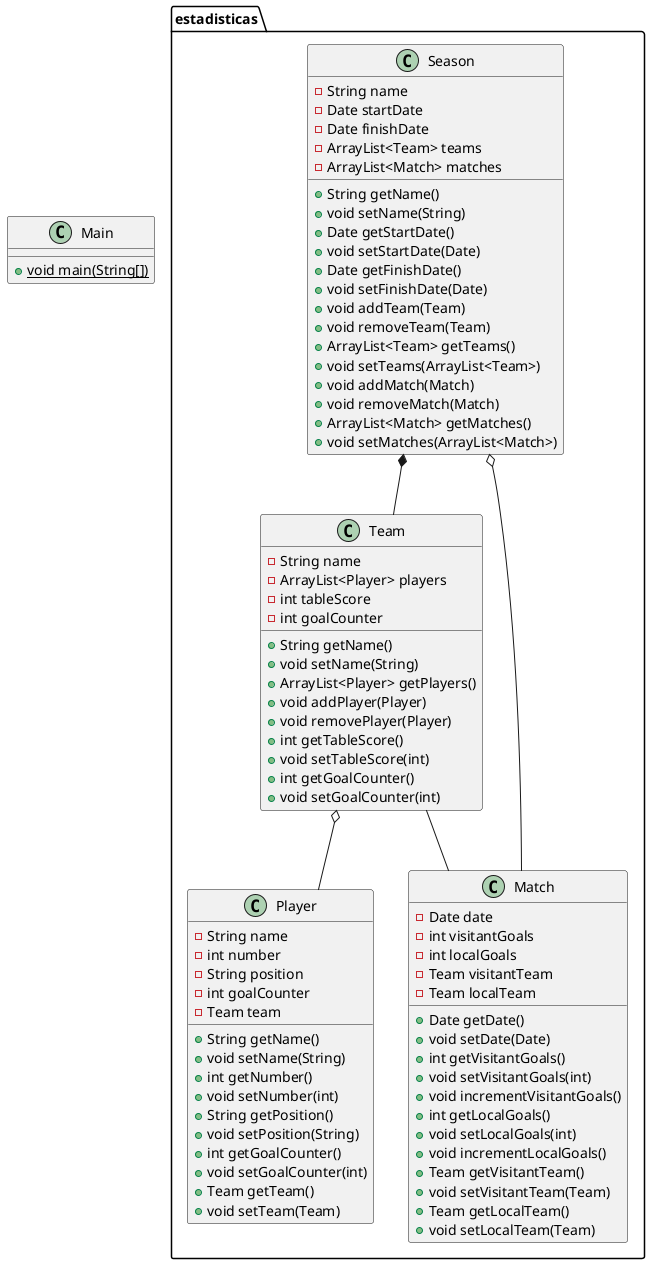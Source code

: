 @startuml
class estadisticas.Team {
- String name
- ArrayList<Player> players
- int tableScore
- int goalCounter
+ String getName()
+ void setName(String)
+ ArrayList<Player> getPlayers()
+ void addPlayer(Player)
+ void removePlayer(Player)
+ int getTableScore()
+ void setTableScore(int)
+ int getGoalCounter()
+ void setGoalCounter(int)
}
class estadisticas.Season {
- String name
- Date startDate
- Date finishDate
- ArrayList<Team> teams
- ArrayList<Match> matches
+ String getName()
+ void setName(String)
+ Date getStartDate()
+ void setStartDate(Date)
+ Date getFinishDate()
+ void setFinishDate(Date)
+ void addTeam(Team)
+ void removeTeam(Team)
+ ArrayList<Team> getTeams()
+ void setTeams(ArrayList<Team>)
+ void addMatch(Match)
+ void removeMatch(Match)
+ ArrayList<Match> getMatches()
+ void setMatches(ArrayList<Match>)
}
class Main {
+ {static} void main(String[])
}
class estadisticas.Match {
- Date date
- int visitantGoals
- int localGoals
- Team visitantTeam
- Team localTeam
+ Date getDate()
+ void setDate(Date)
+ int getVisitantGoals()
+ void setVisitantGoals(int)
+ void incrementVisitantGoals()
+ int getLocalGoals()
+ void setLocalGoals(int)
+ void incrementLocalGoals()
+ Team getVisitantTeam()
+ void setVisitantTeam(Team)
+ Team getLocalTeam()
+ void setLocalTeam(Team)
}
class estadisticas.Player {
- String name
- int number
- String position
- int goalCounter
- Team team
+ String getName()
+ void setName(String)
+ int getNumber()
+ void setNumber(int)
+ String getPosition()
+ void setPosition(String)
+ int getGoalCounter()
+ void setGoalCounter(int)
+ Team getTeam()
+ void setTeam(Team)
}

estadisticas.Team o-- estadisticas.Player
estadisticas.Team -- estadisticas.Match
estadisticas.Season *-- estadisticas.Team
estadisticas.Season o-- estadisticas.Match
@enduml